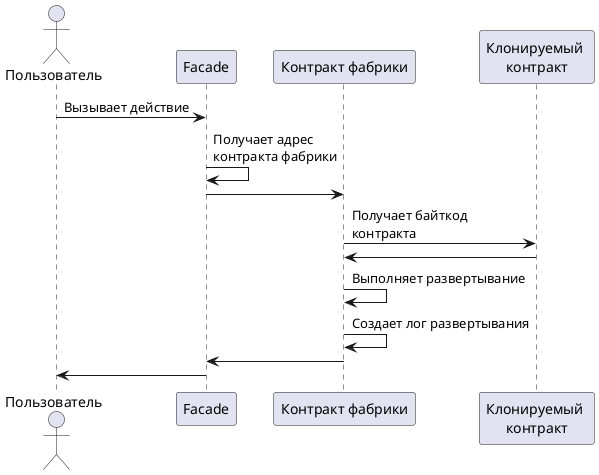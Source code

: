@startuml
actor       Пользователь as user
participant Facade as facade
participant "Контракт фабрики" as factory
participant "Клонируемый \nконтракт" as contract

user -> facade : Вызывает действие
facade -> facade : Получает адрес \nконтракта фабрики
facade -> factory
factory -> contract : Получает байткод \nконтракта
contract -> factory
factory -> factory : Выполняет развертывание
factory -> factory : Создает лог развертывания
factory -> facade
facade -> user
@enduml
